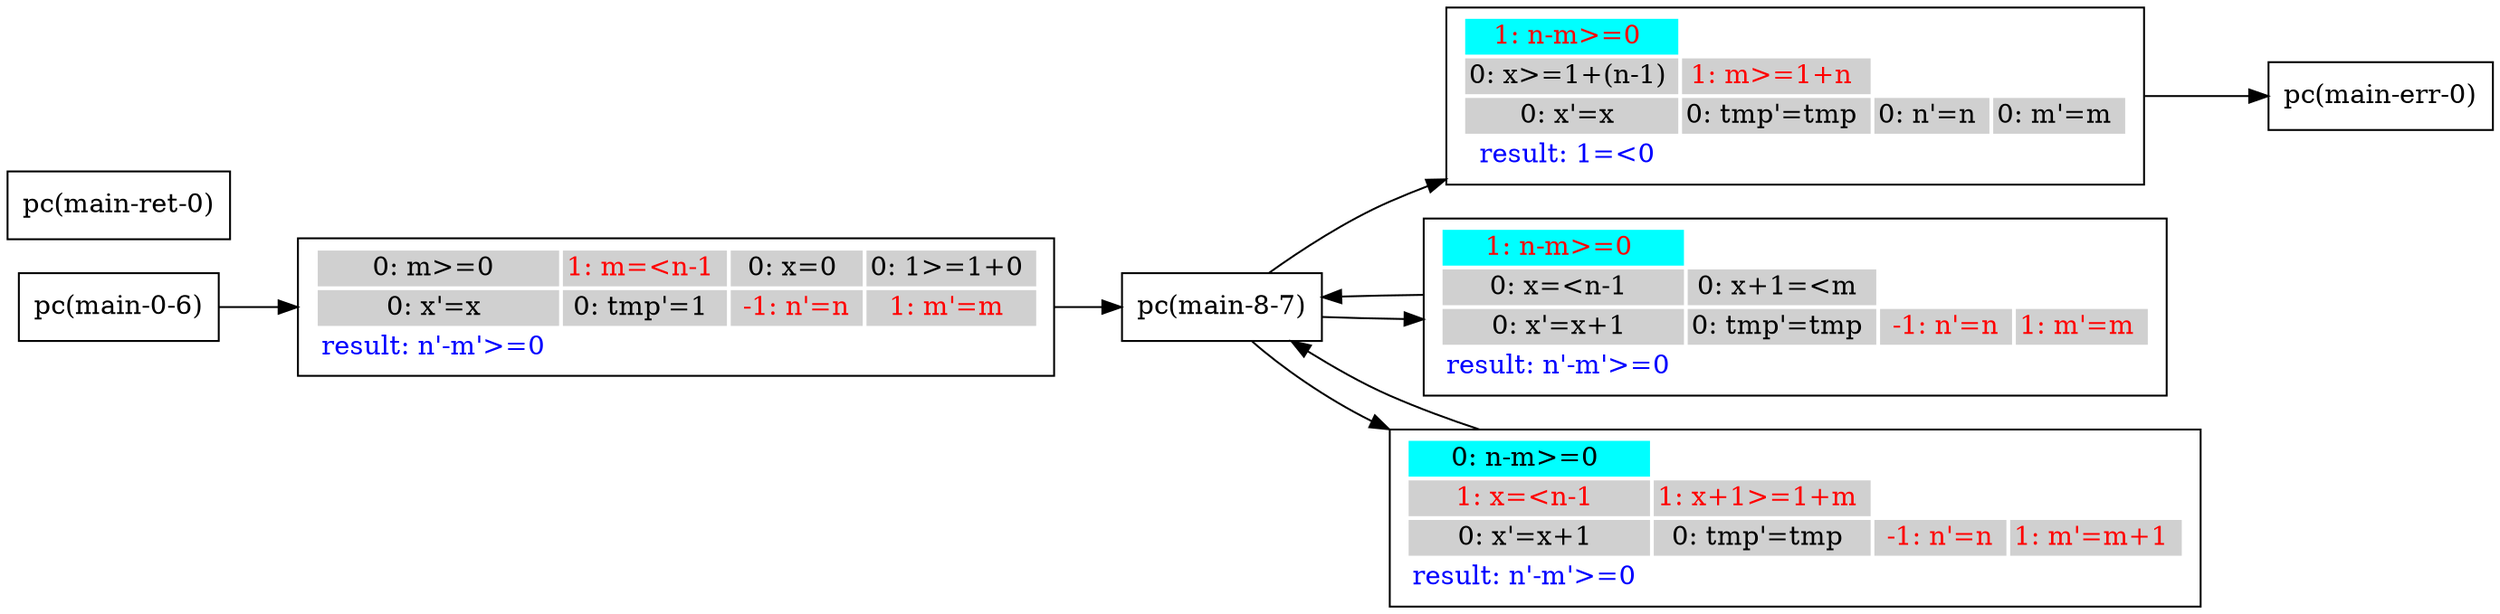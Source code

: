 digraph G {
 rankdir=LR 
 node [shape=box]
N1 [label="pc(main-0-6)"];
N3 [label="pc(main-8-7)"];
N5 [label="pc(main-err-0)"];
N7 [label="pc(main-ret-0)"];
N3 -> A1A0 ;
A1A0 -> N5 ;
A1A0 [ label=<<TABLE border="0"><TR><TD bgcolor = "#00FFFF"><FONT COLOR="red">1: n-m&#062;=0 </FONT></TD></TR><TR><TD bgcolor = "#D0D0D0"><FONT COLOR="black">0: x&#062;=1+(n-1) </FONT></TD><TD bgcolor = "#D0D0D0"><FONT COLOR="red">1: m&#062;=1+n </FONT></TD></TR><TR><TD bgcolor = "#D0D0D0"><FONT COLOR="black">0: x'=x </FONT></TD><TD bgcolor = "#D0D0D0"><FONT COLOR="black">0: tmp'=tmp </FONT></TD><TD bgcolor = "#D0D0D0"><FONT COLOR="black">0: n'=n </FONT></TD><TD bgcolor = "#D0D0D0"><FONT COLOR="black">0: m'=m </FONT></TD></TR><TR><TD bgcolor = "white"><FONT COLOR="blue">result: 1=&#060;0 </FONT></TD></TR></TABLE>>];
N3 -> A2A0 ;
A2A0 -> N3 ;
A2A0 [ label=<<TABLE border="0"><TR><TD bgcolor = "#00FFFF"><FONT COLOR="red">1: n-m&#062;=0 </FONT></TD></TR><TR><TD bgcolor = "#D0D0D0"><FONT COLOR="black">0: x=&#060;n-1 </FONT></TD><TD bgcolor = "#D0D0D0"><FONT COLOR="black">0: x+1=&#060;m </FONT></TD></TR><TR><TD bgcolor = "#D0D0D0"><FONT COLOR="black">0: x'=x+1 </FONT></TD><TD bgcolor = "#D0D0D0"><FONT COLOR="black">0: tmp'=tmp </FONT></TD><TD bgcolor = "#D0D0D0"><FONT COLOR="red"> -1: n'=n </FONT></TD><TD bgcolor = "#D0D0D0"><FONT COLOR="red">1: m'=m </FONT></TD></TR><TR><TD bgcolor = "white"><FONT COLOR="blue">result: n'-m'&#062;=0 </FONT></TD></TR></TABLE>>];
N3 -> A3A0 ;
A3A0 -> N3 ;
A3A0 [ label=<<TABLE border="0"><TR><TD bgcolor = "#00FFFF"><FONT COLOR="black">0: n-m&#062;=0 </FONT></TD></TR><TR><TD bgcolor = "#D0D0D0"><FONT COLOR="red">1: x=&#060;n-1 </FONT></TD><TD bgcolor = "#D0D0D0"><FONT COLOR="red">1: x+1&#062;=1+m </FONT></TD></TR><TR><TD bgcolor = "#D0D0D0"><FONT COLOR="black">0: x'=x+1 </FONT></TD><TD bgcolor = "#D0D0D0"><FONT COLOR="black">0: tmp'=tmp </FONT></TD><TD bgcolor = "#D0D0D0"><FONT COLOR="red"> -1: n'=n </FONT></TD><TD bgcolor = "#D0D0D0"><FONT COLOR="red">1: m'=m+1 </FONT></TD></TR><TR><TD bgcolor = "white"><FONT COLOR="blue">result: n'-m'&#062;=0 </FONT></TD></TR></TABLE>>];
N1 -> A4A0 ;
A4A0 -> N3 ;
A4A0 [ label=<<TABLE border="0"><TR><TD bgcolor = "#D0D0D0"><FONT COLOR="black">0: m&#062;=0 </FONT></TD><TD bgcolor = "#D0D0D0"><FONT COLOR="red">1: m=&#060;n-1 </FONT></TD><TD bgcolor = "#D0D0D0"><FONT COLOR="black">0: x=0 </FONT></TD><TD bgcolor = "#D0D0D0"><FONT COLOR="black">0: 1&#062;=1+0 </FONT></TD></TR><TR><TD bgcolor = "#D0D0D0"><FONT COLOR="black">0: x'=x </FONT></TD><TD bgcolor = "#D0D0D0"><FONT COLOR="black">0: tmp'=1 </FONT></TD><TD bgcolor = "#D0D0D0"><FONT COLOR="red"> -1: n'=n </FONT></TD><TD bgcolor = "#D0D0D0"><FONT COLOR="red">1: m'=m </FONT></TD></TR><TR><TD bgcolor = "white"><FONT COLOR="blue">result: n'-m'&#062;=0 </FONT></TD></TR></TABLE>>];
}
